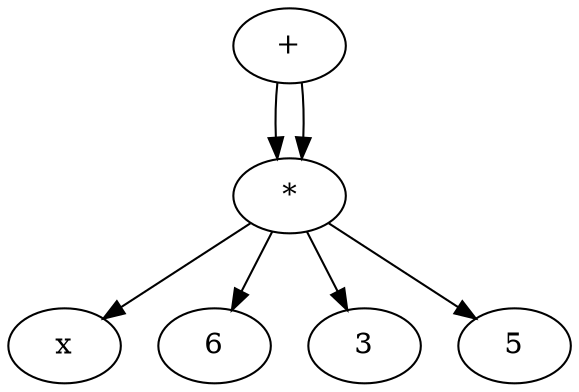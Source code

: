 digraph G
{
	"+"
	"+"->"*"
	"+"->"*"
	"*"
	"*"->"x"
	"*"->"6"
	"x"
	"6"
	"*"
	"*"->"3"
	"*"->"5"
	"3"
	"5"
}